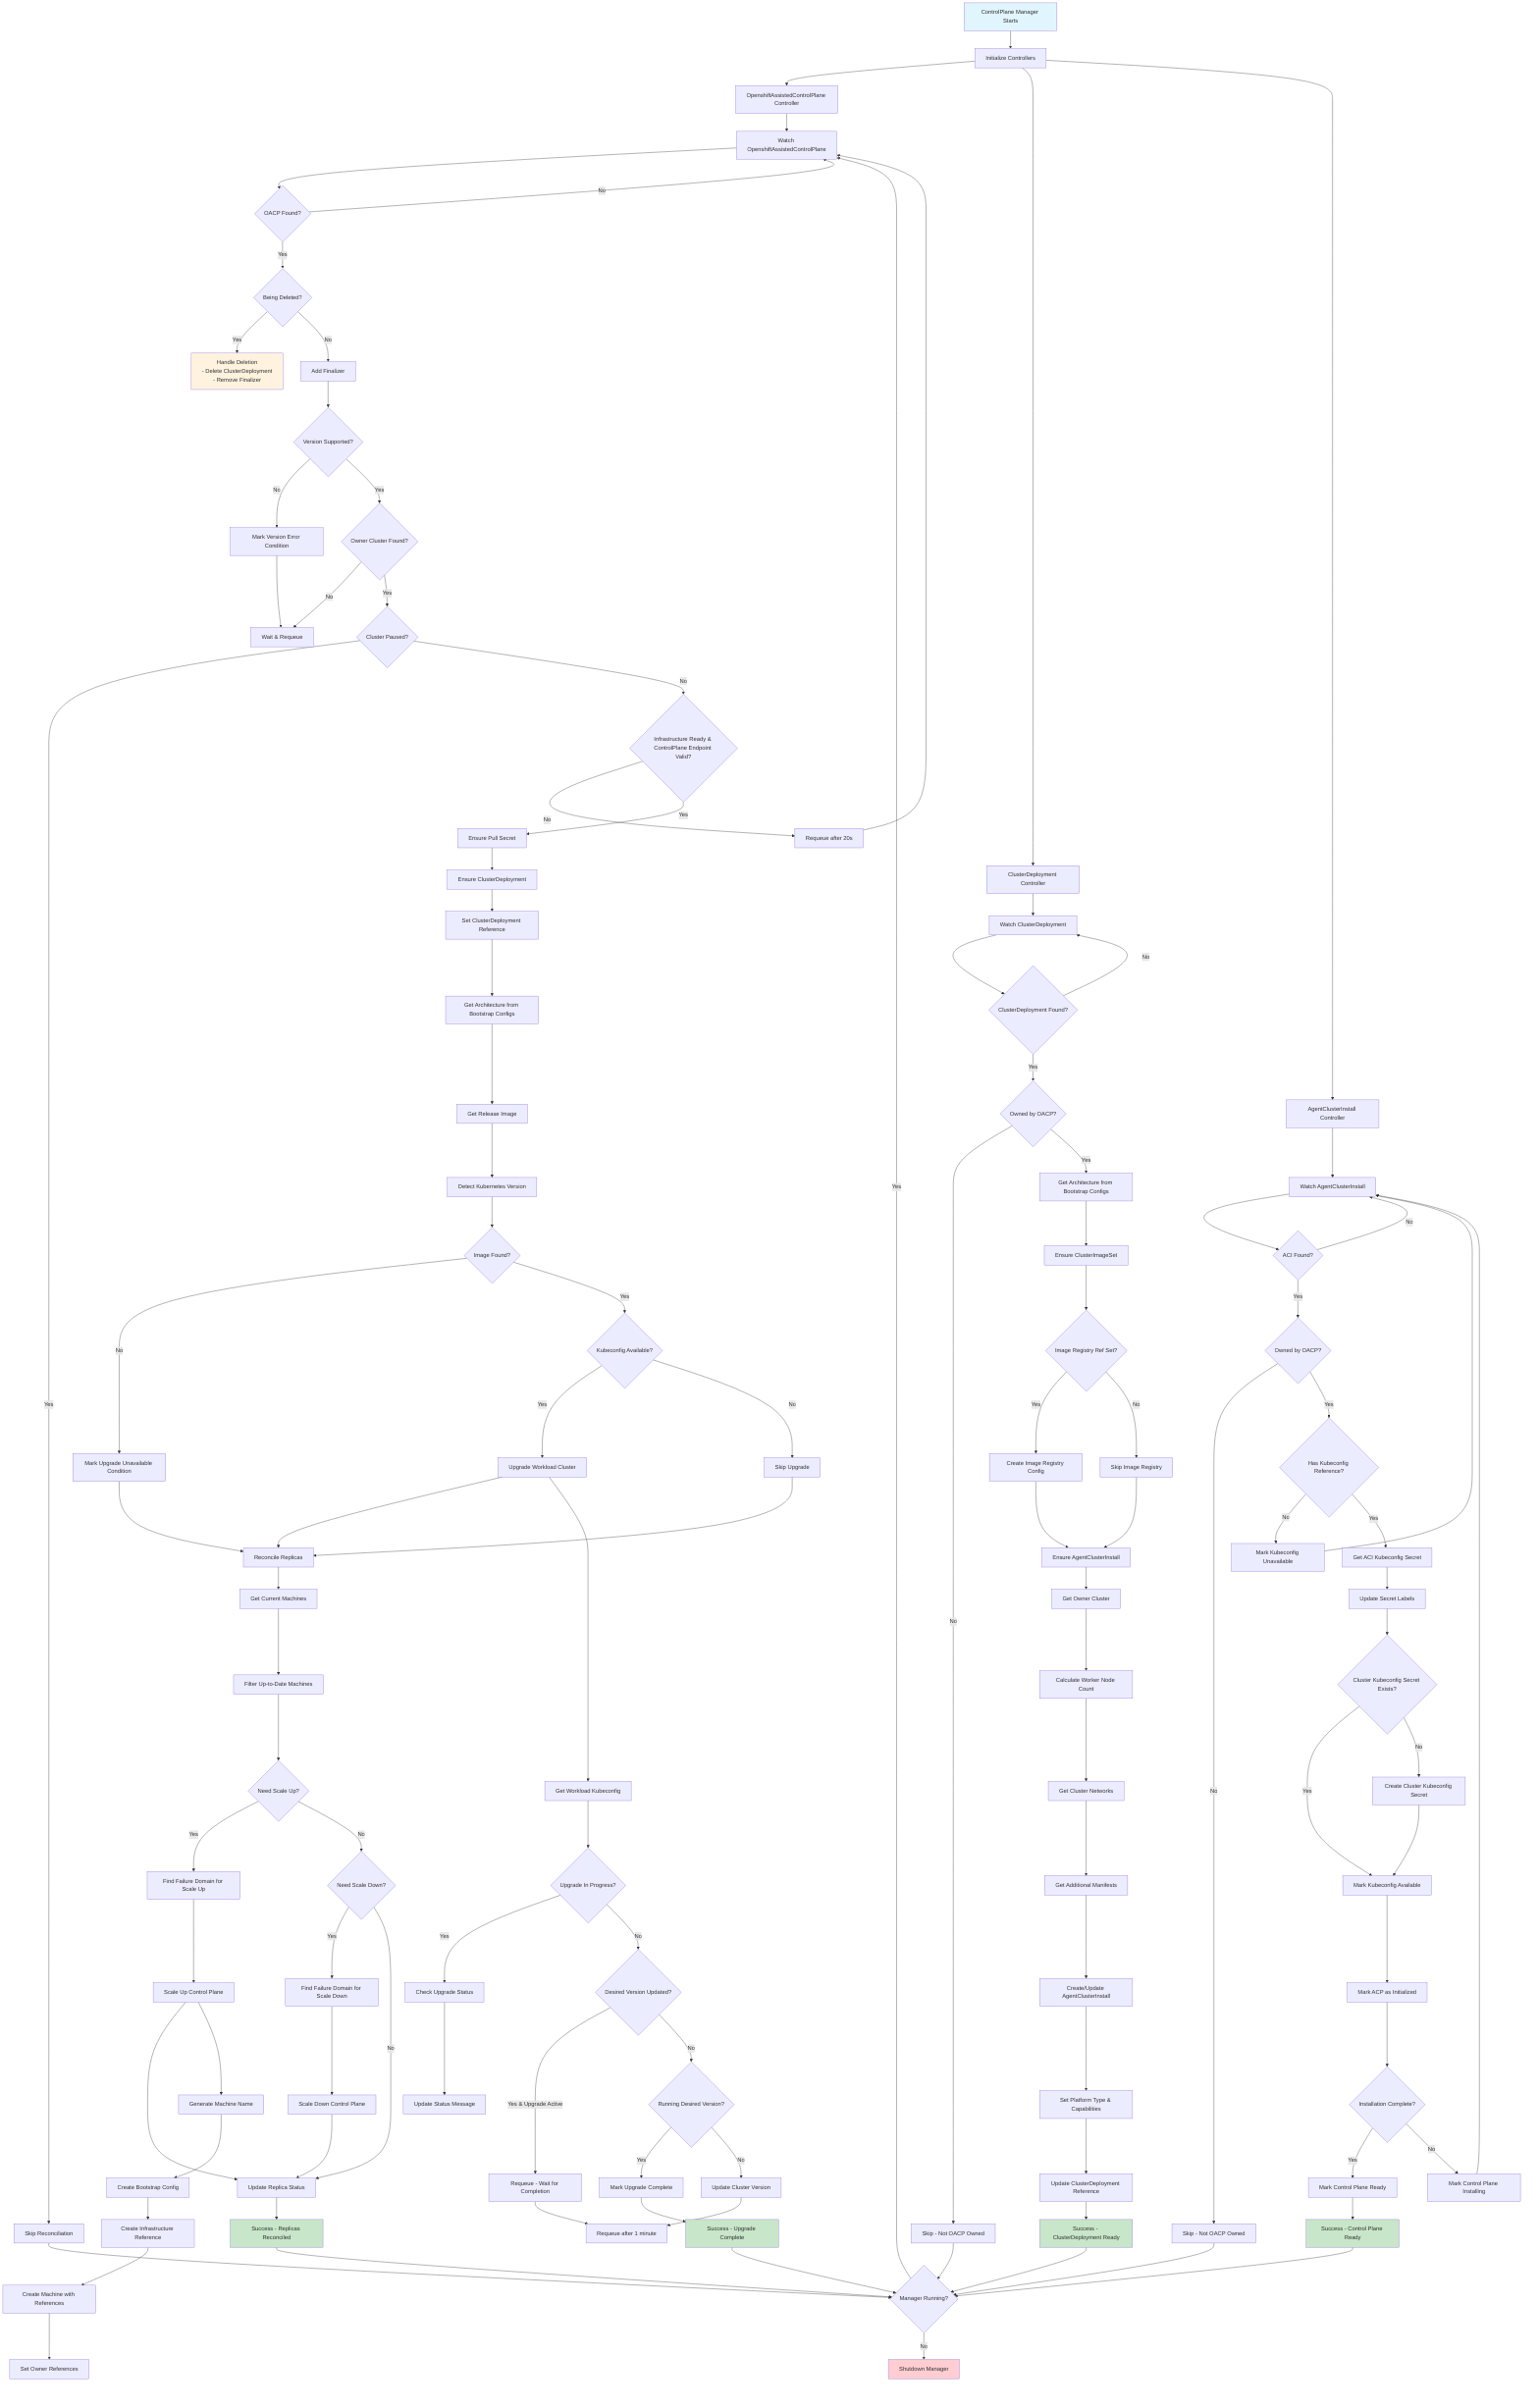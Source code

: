 flowchart TD
    A[ControlPlane Manager Starts] --> B[Initialize Controllers]
    B --> C[OpenshiftAssistedControlPlane Controller]
    B --> D[ClusterDeployment Controller]
    B --> E[AgentClusterInstall Controller]
    
    %% OpenshiftAssistedControlPlane Controller Flow
    C --> F[Watch OpenshiftAssistedControlPlane]
    F --> G{OACP Found?}
    G -->|No| F
    G -->|Yes| H{Being Deleted?}
    H -->|Yes| I[Handle Deletion<br/>- Delete ClusterDeployment<br/>- Remove Finalizer]
    H -->|No| J[Add Finalizer]
    J --> K{Version Supported?}
    K -->|No| L[Mark Version Error Condition]
    K -->|Yes| M{Owner Cluster Found?}
    M -->|No| N[Wait & Requeue]
    M -->|Yes| O{Cluster Paused?}
    O -->|Yes| P[Skip Reconciliation]
    O -->|No| Q{Infrastructure Ready & ControlPlane Endpoint Valid?}
    Q -->|No| R[Requeue after 20s]
    Q -->|Yes| S[Ensure Pull Secret]
    
    S --> T[Ensure ClusterDeployment]
    T --> U[Set ClusterDeployment Reference]
    U --> V[Get Architecture from Bootstrap Configs]
    V --> W[Get Release Image]
    W --> X[Detect Kubernetes Version]
    X --> Y{Image Found?}
    Y -->|No| Z[Mark Upgrade Unavailable Condition]
    Y -->|Yes| AA{Kubeconfig Available?}
    AA -->|Yes| BB[Upgrade Workload Cluster]
    AA -->|No| CC[Skip Upgrade]
    BB --> DD[Reconcile Replicas]
    CC --> DD
    
    %% Replica Reconciliation Logic
    DD --> EE[Get Current Machines]
    EE --> FF[Filter Up-to-Date Machines]
    FF --> GG{Need Scale Up?}
    GG -->|Yes| HH[Find Failure Domain for Scale Up]
    HH --> II[Scale Up Control Plane]
    GG -->|No| JJ{Need Scale Down?}
    JJ -->|Yes| KK[Find Failure Domain for Scale Down]
    KK --> LL[Scale Down Control Plane]
    JJ -->|No| MM[Update Replica Status]
    II --> MM
    LL --> MM
    
    %% Scale Up Process
    II --> NN[Generate Machine Name]
    NN --> OO[Create Bootstrap Config]
    OO --> PP[Create Infrastructure Reference]
    PP --> QQ[Create Machine with References]
    QQ --> RR[Set Owner References]
    
    %% ClusterDeployment Controller Flow
    D --> SS[Watch ClusterDeployment]
    SS --> TT{ClusterDeployment Found?}
    TT -->|No| SS
    TT -->|Yes| UU{Owned by OACP?}
    UU -->|No| VV[Skip - Not OACP Owned]
    UU -->|Yes| WW[Get Architecture from Bootstrap Configs]
    WW --> XX[Ensure ClusterImageSet]
    XX --> YY{Image Registry Ref Set?}
    YY -->|Yes| ZZ[Create Image Registry Config]
    YY -->|No| AAA[Skip Image Registry]
    ZZ --> BBB[Ensure AgentClusterInstall]
    AAA --> BBB
    
    %% AgentClusterInstall Creation
    BBB --> CCC[Get Owner Cluster]
    CCC --> DDD[Calculate Worker Node Count]
    DDD --> EEE[Get Cluster Networks]
    EEE --> FFF[Get Additional Manifests]
    FFF --> GGG[Create/Update AgentClusterInstall]
    GGG --> HHH[Set Platform Type & Capabilities]
    HHH --> III[Update ClusterDeployment Reference]
    
    %% AgentClusterInstall Controller Flow
    E --> JJJ[Watch AgentClusterInstall]
    JJJ --> KKK{ACI Found?}
    KKK -->|No| JJJ
    KKK -->|Yes| LLL{Owned by OACP?}
    LLL -->|No| MMM[Skip - Not OACP Owned]
    LLL -->|Yes| NNN{Has Kubeconfig Reference?}
    NNN -->|No| OOO[Mark Kubeconfig Unavailable]
    NNN -->|Yes| PPP[Get ACI Kubeconfig Secret]
    PPP --> QQQ[Update Secret Labels]
    QQQ --> RRR{Cluster Kubeconfig Secret Exists?}
    RRR -->|Yes| SSS[Mark Kubeconfig Available]
    RRR -->|No| TTT[Create Cluster Kubeconfig Secret]
    TTT --> SSS
    SSS --> UUU[Mark ACP as Initialized]
    UUU --> VVV{Installation Complete?}
    VVV -->|Yes| WWW[Mark Control Plane Ready]
    VVV -->|No| XXX[Mark Control Plane Installing]
    
    %% Upgrade Process (when triggered)
    BB --> YYY[Get Workload Kubeconfig]
    YYY --> ZZZ{Upgrade In Progress?}
    ZZZ -->|Yes| AAAA[Check Upgrade Status]
    ZZZ -->|No| BBBB{Desired Version Updated?}
    BBBB -->|Yes & Upgrade Active| CCCC[Requeue - Wait for Completion]
    BBBB -->|No| DDDD{Running Desired Version?}
    DDDD -->|Yes| EEEE[Mark Upgrade Complete]
    DDDD -->|No| FFFF[Update Cluster Version]
    AAAA --> GGGG[Update Status Message]
    FFFF --> HHHH[Requeue after 1 minute]
    CCCC --> HHHH
    
    %% Error Handling Paths
    L --> N
    R --> F
    Z --> DD
    OOO --> JJJ
    XXX --> JJJ
    
    %% Success Paths
    MM --> IIII[Success - Replicas Reconciled]
    III --> JJJJ[Success - ClusterDeployment Ready]
    WWW --> KKKK[Success - Control Plane Ready]
    EEEE --> LLLL[Success - Upgrade Complete]
    
    %% Manager Lifecycle
    IIII --> MMMM{Manager Running?}
    JJJJ --> MMMM
    KKKK --> MMMM
    LLLL --> MMMM
    VV --> MMMM
    MMM --> MMMM
    P --> MMMM
    MMMM -->|Yes| F
    MMMM -->|No| NNNN[Shutdown Manager]
    
    style A fill:#e1f5fe
    style IIII fill:#c8e6c9
    style JJJJ fill:#c8e6c9
    style KKKK fill:#c8e6c9
    style LLLL fill:#c8e6c9
    style NNNN fill:#ffcdd2
    style I fill:#fff3e0